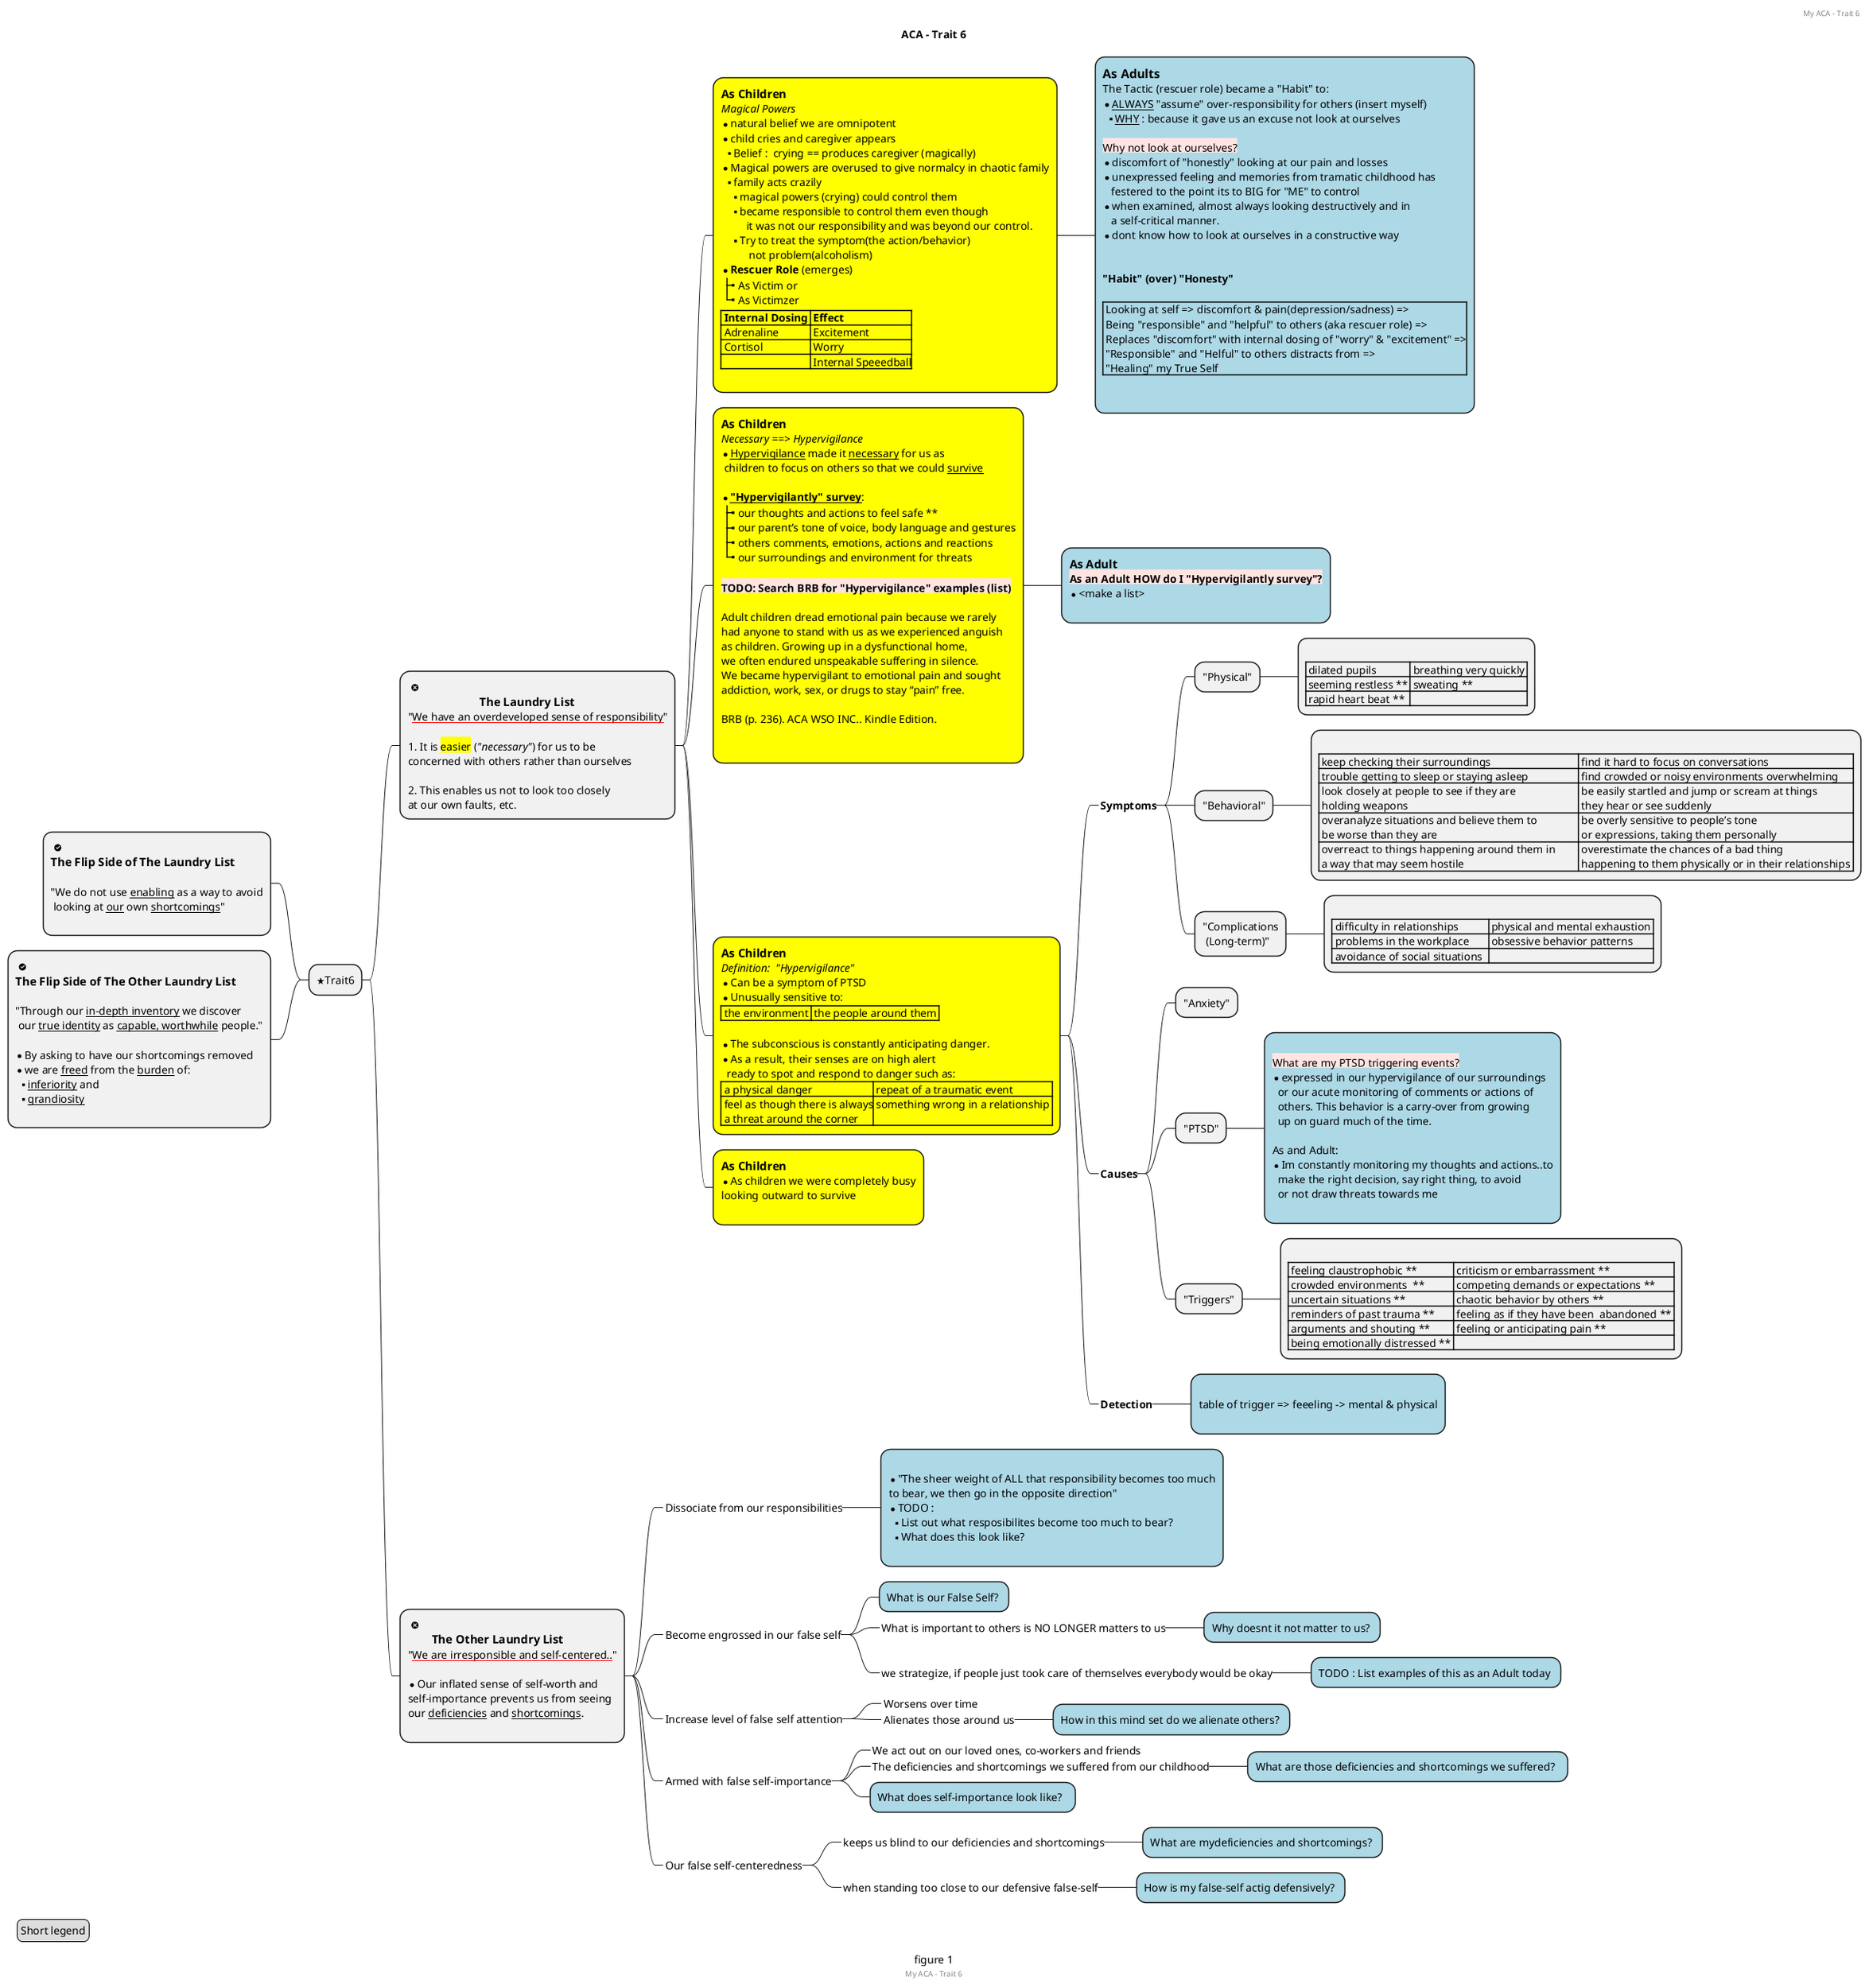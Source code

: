 @startmindmap

' <&name> = creole open iconic icons : https://useiconic.com/open/

'--------STYLING---------
<style>
mindmapDiagram {
  .green {
    BackgroundColor lightgreen
  }
  .asChild {
    BackgroundColor Yellow
  }
  .asAdult {
    BackgroundColor lightblue
  }
}
</style>

'--------MINDMAP---------

* <&star>Trait6

'-------The Laundry List-------
**: <&circle-x>
===\t\t\tThe Laundry List
"<u:red>We have an overdeveloped sense of responsibility</u>"

# It is <back:Yellow><u>easier</u></back> (//"necessary"//) for us to be
concerned with others rather than ourselves

# This enables us not to look too closely
at our own faults, etc.;

***:===As Children
====Magical Powers
* natural belief we are omnipotent
* child cries and caregiver appears
** Belief :  crying == produces caregiver (magically)
* Magical powers are overused to give normalcy in chaotic family
** family acts crazily
*** magical powers (crying) could control them
*** became responsible to control them even though
         it was not our responsibility and was beyond our control.
*** Try to treat the symptom(the action/behavior)
          not problem(alcoholism)
* **Rescuer Role** (emerges)
|_ As Victim or
|_ As Victimzer
|= Internal Dosing |= Effect    |
| Adrenaline      | Excitement |
| Cortisol        | Worry      |
|                 | Internal Speeedball|
;<<asChild>>

****:==As Adults
The Tactic (rescuer role) became a "Habit" to:
* __ALWAYS__ "assume" over-responsibility for others (insert myself)
** __WHY__ : because it gave us an excuse not look at ourselves

<back:MistyRose>Why not look at ourselves?</back>
* discomfort of "honestly" looking at our pain and losses
* unexpressed feeling and memories from tramatic childhood has
   festered to the point its to BIG for "ME" to control
* when examined, almost always looking destructively and in
   a self-critical manner.
* dont know how to look at ourselves in a constructive way


**"Habit" (over) "Honesty"**

| Looking at self => discomfort & pain(depression/sadness) =>\n Being "responsible" and "helpful" to others (aka rescuer role) =>\n Replaces "discomfort" with internal dosing of "worry" & "excitement" =>\n "Responsible" and "Helful" to others distracts from =>\n "Healing" my True Self |

;<<asAdult>>

***:===As Children
====Necessary ==> Hypervigilance
* __Hypervigilance__ made it __necessary__ for us as
 children to focus on others so that we could __survive__

* **__"Hypervigilantly" survey__**:
|_ our thoughts and actions to feel safe **
|_ our parent’s tone of voice, body language and gestures
|_ others comments, emotions, actions and reactions
|_ our surroundings and environment for threats

<back:MistyRose>**TODO: Search BRB for "Hypervigilance" examples (list)**</back>

Adult children dread emotional pain because we rarely
had anyone to stand with us as we experienced anguish
as children. Growing up in a dysfunctional home,
we often endured unspeakable suffering in silence.
We became hypervigilant to emotional pain and sought
addiction, work, sex, or drugs to stay “pain” free.

BRB (p. 236). ACA WSO INC.. Kindle Edition.

;<<asChild>>
****:===As Adult
<back:MistyRose>**As an Adult HOW do I "Hypervigilantly survey"?**</back>
* <make a list>
;<<asAdult>>

***:===As Children
==== Definition:  "Hypervigilance"
* Can be a <w>symptom</w> of PTSD
* Unusually sensitive to:
| the environment | the people around them |

* The subconscious is constantly anticipating danger.
* As a result, their senses are on high alert
  ready to spot and respond to danger such as:
| a physical danger | repeat of a traumatic event|
| feel as though there is always\n a threat around the corner | something wrong in a relationship |;<<asChild>>


****_ **Symptoms**
***** "Physical"
******:
| dilated pupils      | breathing very quickly |
| seeming restless ** | sweating **            |
| rapid heart beat ** |                        |;
***** "Behavioral"
******:
| keep checking their surroundings                            | find it hard to focus on conversations          |
| trouble getting to sleep or staying asleep                  | find crowded or noisy environments overwhelming |
| look closely at people to see if they are\n holding weapons | be easily startled and jump or scream at things\n they hear or see suddenly |
| overanalyze situations and believe them to\n be worse than they are| be overly sensitive to people’s tone\n or expressions, taking them personally |
| overreact to things happening around them in\n a way that may seem hostile | overestimate the chances of a bad thing\n happening to them physically or in their relationships |;
***** "Complications\n (Long-term)"
******:
| difficulty in relationships     | physical and mental exhaustion |
| problems in the workplace       | obsessive behavior patterns    |
| avoidance of social situations  |                                |;

****_ **Causes**
***** "Anxiety"
***** "PTSD"
******:
<back:MistyRose>What are my PTSD triggering events?</back>
* expressed in our hypervigilance of our surroundings
  or our acute monitoring of comments or actions of
  others. This behavior is a carry-over from growing
  up on guard much of the time.

As and Adult:
* Im constantly monitoring my thoughts and actions..to
  make the right decision, say right thing, to avoid
  or not draw threats towards me
;<<asAdult>>

***** "Triggers"
******:
| feeling claustrophobic **       | criticism or embarrassment **        |
| crowded environments  **        | competing demands or expectations ** |
| uncertain situations **         | chaotic behavior by others **        |
| reminders of past trauma **     | feeling as if they have been  abandoned ** |
| arguments and shouting **       | feeling or anticipating pain **      |
| being emotionally distressed ** |                                      |;

****_ **Detection**
*****:
table of trigger => feeeling -> mental & physical
;<<asAdult>>


***:===As Children
* As children we were completely busy
looking outward to survive
;<<asChild>>

'-------The Other Laundry List-------

**: <&circle-x>
===\tThe Other Laundry List
"<u:red>We are irresponsible and self-centered..</u>"

* Our inflated sense of self-worth and
self-importance prevents us from seeing
our <u>deficiencies</u> and <u>shortcomings</u>.
;
***_ Dissociate from our responsibilities
****:
* "The sheer weight of ALL that responsibility becomes too much
to bear, we then go in the opposite direction"
* TODO :
** List out what resposibilites become too much to bear?
** What does this look like?
; <<asAdult>>

***_ Become engrossed in our false self
**** What is our False Self? <<asAdult>>
****_ What is important to others is NO LONGER matters to us
***** Why doesnt it not matter to us? <<asAdult>>
****_ we strategize, if people just took care of themselves everybody would be okay
***** TODO : List examples of this as an Adult today <<asAdult>>

***_ Increase level of false self attention
****_ Worsens over time
****_ Alienates those around us
***** How in this mind set do we alienate others? <<asAdult>>

***_ Armed with false self-importance
****_ We act out on our loved ones, co-workers and friends
****_ The deficiencies and shortcomings we suffered from our childhood
***** What are those deficiencies and shortcomings we suffered?  <<asAdult>>
**** What does self-importance look like?  <<asAdult>>

***_ Our false self-centeredness
****_ keeps us blind to our deficiencies and shortcomings
***** What are mydeficiencies and shortcomings? <<asAdult>>
****_ when standing too close to our defensive false-self
***** How is my false-self actig defensively? <<asAdult>>








'==========LEFT SIDE=================

left side

'-------The Flip Side of The Laundry List-------
**: <&circle-check>
===The Flip Side of The Laundry List

"We do not use <u>enabling</u> as a way to avoid
 looking at <u>our</u> own <u>shortcomings</u>"
;

'-------The Flip Side of The Other Laundry List-------
**: <&circle-check>
===The Flip Side of The Other Laundry List

"Through our <u>in-depth inventory</u> we discover
 our <u>true identity</u> as <u>capable<u>, <u>worthwhile</u> people."

* By asking to have our shortcomings removed
* we are <u>freed</u> from the <u>burden</u> of:
** <u>inferiority</u> and
** <u>grandiosity</u>
;

'==========TITLE============
caption figure 1
title ACA - Trait 6

header
My ACA - Trait 6
endheader

center footer My ACA - Trait 6

legend left
  Short legend
endlegend
@endmindmap